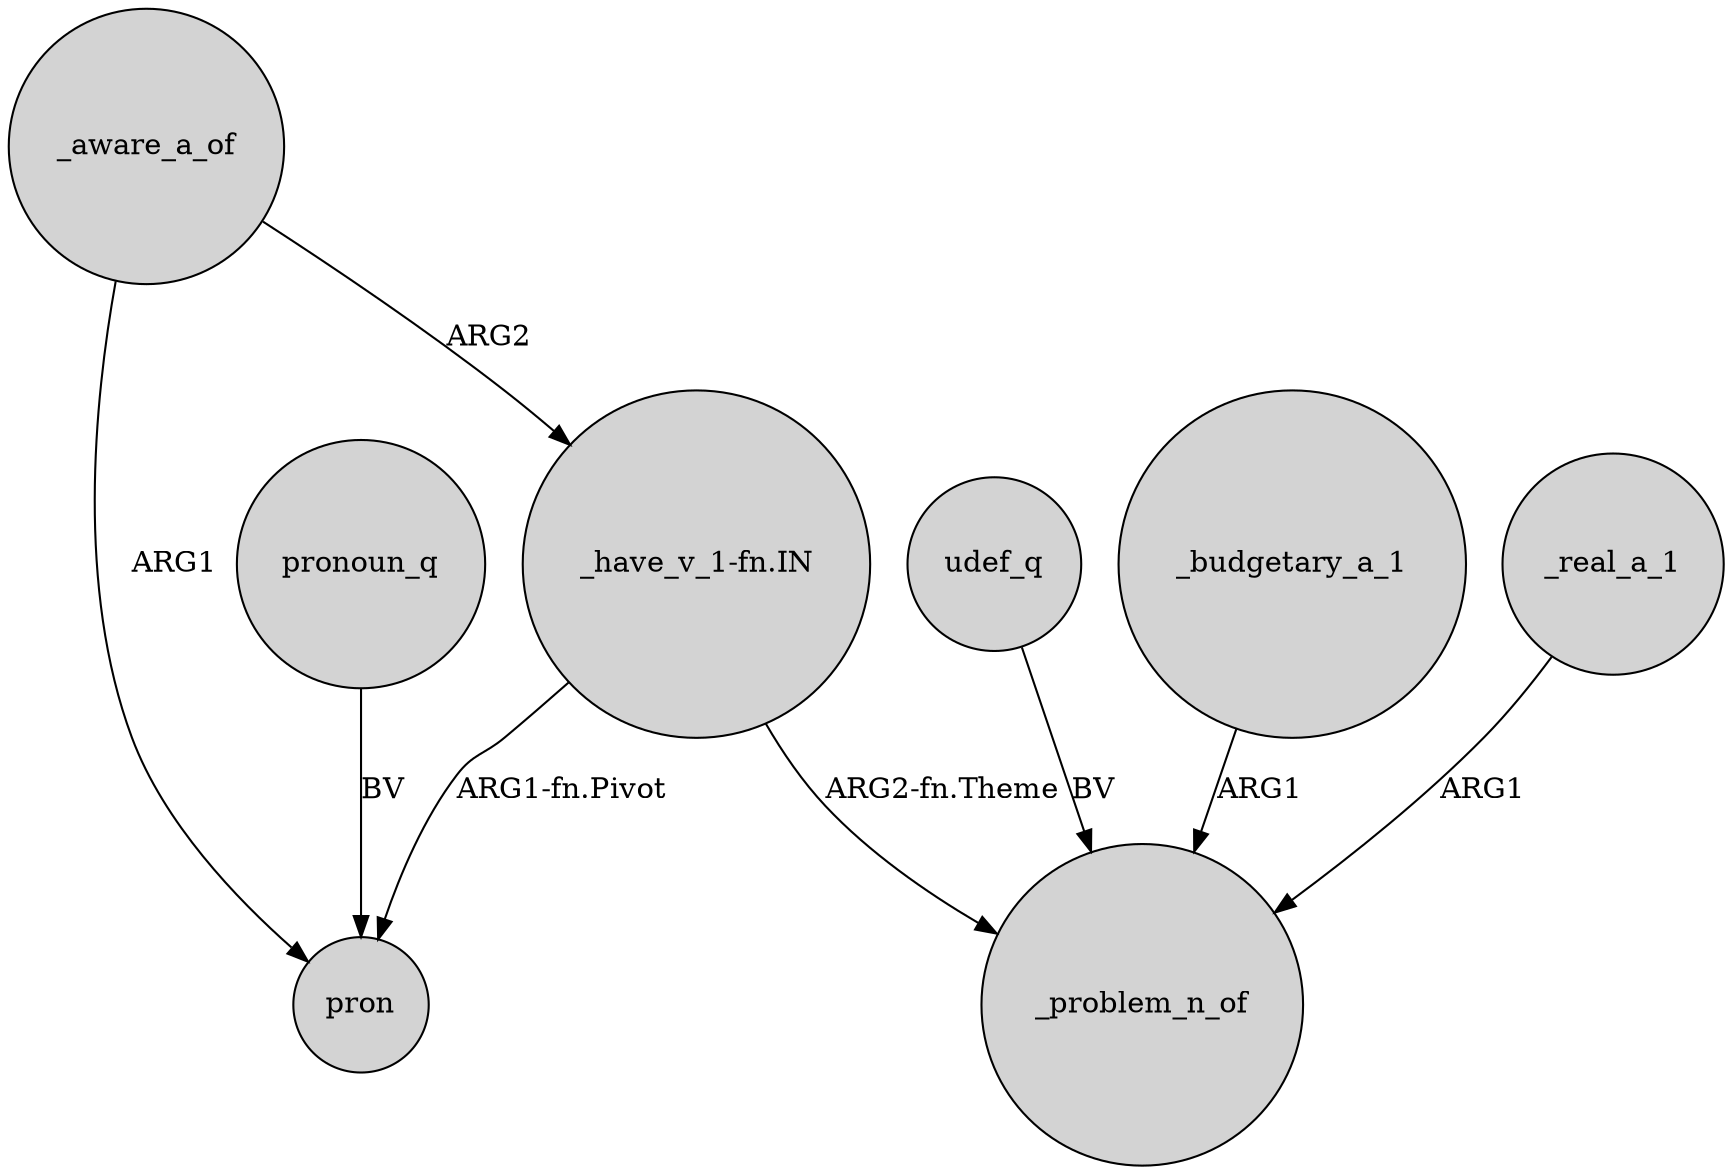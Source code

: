 digraph {
	node [shape=circle style=filled]
	_aware_a_of -> "_have_v_1-fn.IN" [label=ARG2]
	_budgetary_a_1 -> _problem_n_of [label=ARG1]
	_real_a_1 -> _problem_n_of [label=ARG1]
	_aware_a_of -> pron [label=ARG1]
	udef_q -> _problem_n_of [label=BV]
	"_have_v_1-fn.IN" -> pron [label="ARG1-fn.Pivot"]
	"_have_v_1-fn.IN" -> _problem_n_of [label="ARG2-fn.Theme"]
	pronoun_q -> pron [label=BV]
}
